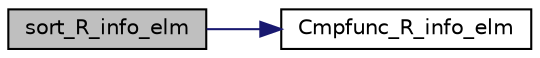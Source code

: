 digraph "sort_R_info_elm"
{
 // LATEX_PDF_SIZE
  edge [fontname="Helvetica",fontsize="10",labelfontname="Helvetica",labelfontsize="10"];
  node [fontname="Helvetica",fontsize="10",shape=record];
  rankdir="LR";
  Node1 [label="sort_R_info_elm",height=0.2,width=0.4,color="black", fillcolor="grey75", style="filled", fontcolor="black",tooltip=" "];
  Node1 -> Node2 [color="midnightblue",fontsize="10",style="solid",fontname="Helvetica"];
  Node2 [label="Cmpfunc_R_info_elm",height=0.2,width=0.4,color="black", fillcolor="white", style="filled",URL="$sec__structs_8c.html#ad51b7cfc4382a912a3ec46248b6c5d32",tooltip=" "];
}
